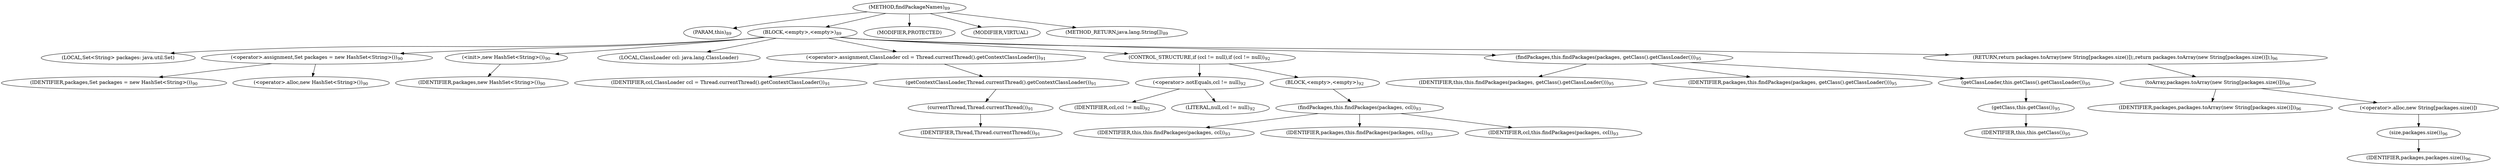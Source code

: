 digraph "findPackageNames" {  
"187" [label = <(METHOD,findPackageNames)<SUB>89</SUB>> ]
"13" [label = <(PARAM,this)<SUB>89</SUB>> ]
"188" [label = <(BLOCK,&lt;empty&gt;,&lt;empty&gt;)<SUB>89</SUB>> ]
"11" [label = <(LOCAL,Set&lt;String&gt; packages: java.util.Set)> ]
"189" [label = <(&lt;operator&gt;.assignment,Set packages = new HashSet&lt;String&gt;())<SUB>90</SUB>> ]
"190" [label = <(IDENTIFIER,packages,Set packages = new HashSet&lt;String&gt;())<SUB>90</SUB>> ]
"191" [label = <(&lt;operator&gt;.alloc,new HashSet&lt;String&gt;())<SUB>90</SUB>> ]
"192" [label = <(&lt;init&gt;,new HashSet&lt;String&gt;())<SUB>90</SUB>> ]
"10" [label = <(IDENTIFIER,packages,new HashSet&lt;String&gt;())<SUB>90</SUB>> ]
"193" [label = <(LOCAL,ClassLoader ccl: java.lang.ClassLoader)> ]
"194" [label = <(&lt;operator&gt;.assignment,ClassLoader ccl = Thread.currentThread().getContextClassLoader())<SUB>91</SUB>> ]
"195" [label = <(IDENTIFIER,ccl,ClassLoader ccl = Thread.currentThread().getContextClassLoader())<SUB>91</SUB>> ]
"196" [label = <(getContextClassLoader,Thread.currentThread().getContextClassLoader())<SUB>91</SUB>> ]
"197" [label = <(currentThread,Thread.currentThread())<SUB>91</SUB>> ]
"198" [label = <(IDENTIFIER,Thread,Thread.currentThread())<SUB>91</SUB>> ]
"199" [label = <(CONTROL_STRUCTURE,if (ccl != null),if (ccl != null))<SUB>92</SUB>> ]
"200" [label = <(&lt;operator&gt;.notEquals,ccl != null)<SUB>92</SUB>> ]
"201" [label = <(IDENTIFIER,ccl,ccl != null)<SUB>92</SUB>> ]
"202" [label = <(LITERAL,null,ccl != null)<SUB>92</SUB>> ]
"203" [label = <(BLOCK,&lt;empty&gt;,&lt;empty&gt;)<SUB>92</SUB>> ]
"204" [label = <(findPackages,this.findPackages(packages, ccl))<SUB>93</SUB>> ]
"12" [label = <(IDENTIFIER,this,this.findPackages(packages, ccl))<SUB>93</SUB>> ]
"205" [label = <(IDENTIFIER,packages,this.findPackages(packages, ccl))<SUB>93</SUB>> ]
"206" [label = <(IDENTIFIER,ccl,this.findPackages(packages, ccl))<SUB>93</SUB>> ]
"207" [label = <(findPackages,this.findPackages(packages, getClass().getClassLoader()))<SUB>95</SUB>> ]
"15" [label = <(IDENTIFIER,this,this.findPackages(packages, getClass().getClassLoader()))<SUB>95</SUB>> ]
"208" [label = <(IDENTIFIER,packages,this.findPackages(packages, getClass().getClassLoader()))<SUB>95</SUB>> ]
"209" [label = <(getClassLoader,this.getClass().getClassLoader())<SUB>95</SUB>> ]
"210" [label = <(getClass,this.getClass())<SUB>95</SUB>> ]
"14" [label = <(IDENTIFIER,this,this.getClass())<SUB>95</SUB>> ]
"211" [label = <(RETURN,return packages.toArray(new String[packages.size()]);,return packages.toArray(new String[packages.size()]);)<SUB>96</SUB>> ]
"212" [label = <(toArray,packages.toArray(new String[packages.size()]))<SUB>96</SUB>> ]
"213" [label = <(IDENTIFIER,packages,packages.toArray(new String[packages.size()]))<SUB>96</SUB>> ]
"214" [label = <(&lt;operator&gt;.alloc,new String[packages.size()])> ]
"215" [label = <(size,packages.size())<SUB>96</SUB>> ]
"216" [label = <(IDENTIFIER,packages,packages.size())<SUB>96</SUB>> ]
"217" [label = <(MODIFIER,PROTECTED)> ]
"218" [label = <(MODIFIER,VIRTUAL)> ]
"219" [label = <(METHOD_RETURN,java.lang.String[])<SUB>89</SUB>> ]
  "187" -> "13" 
  "187" -> "188" 
  "187" -> "217" 
  "187" -> "218" 
  "187" -> "219" 
  "188" -> "11" 
  "188" -> "189" 
  "188" -> "192" 
  "188" -> "193" 
  "188" -> "194" 
  "188" -> "199" 
  "188" -> "207" 
  "188" -> "211" 
  "189" -> "190" 
  "189" -> "191" 
  "192" -> "10" 
  "194" -> "195" 
  "194" -> "196" 
  "196" -> "197" 
  "197" -> "198" 
  "199" -> "200" 
  "199" -> "203" 
  "200" -> "201" 
  "200" -> "202" 
  "203" -> "204" 
  "204" -> "12" 
  "204" -> "205" 
  "204" -> "206" 
  "207" -> "15" 
  "207" -> "208" 
  "207" -> "209" 
  "209" -> "210" 
  "210" -> "14" 
  "211" -> "212" 
  "212" -> "213" 
  "212" -> "214" 
  "214" -> "215" 
  "215" -> "216" 
}
